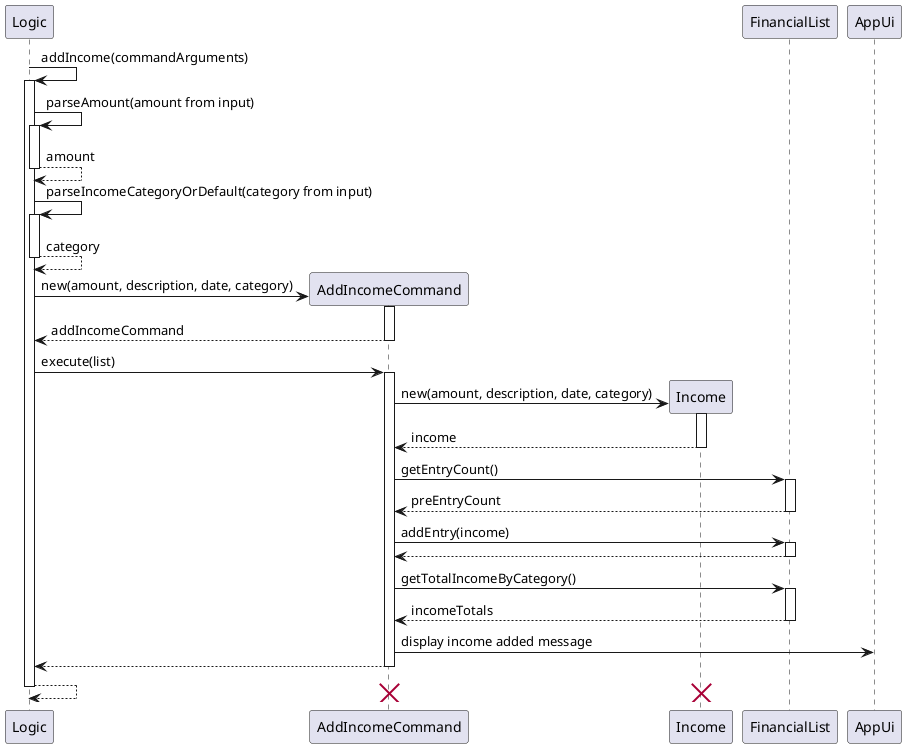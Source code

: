 @startuml
participant Logic

Logic -> Logic: addIncome(commandArguments)
activate Logic

Logic -> Logic: parseAmount(amount from input)
activate Logic
return amount

Logic -> Logic: parseIncomeCategoryOrDefault(category from input)
activate Logic
return category

create AddIncomeCommand
Logic -> AddIncomeCommand: new(amount, description, date, category)
activate AddIncomeCommand
return addIncomeCommand
Logic -> AddIncomeCommand: execute(list)
activate AddIncomeCommand

create Income
AddIncomeCommand -> Income: new(amount, description, date, category)
activate Income
return income

AddIncomeCommand -> FinancialList: getEntryCount()
activate FinancialList
return preEntryCount

AddIncomeCommand -> FinancialList: addEntry(income)
activate FinancialList
return

AddIncomeCommand -> FinancialList: getTotalIncomeByCategory()
activate FinancialList
return incomeTotals

AddIncomeCommand -> AppUi: display income added message
return

return

destroy Income
destroy AddIncomeCommand

@enduml